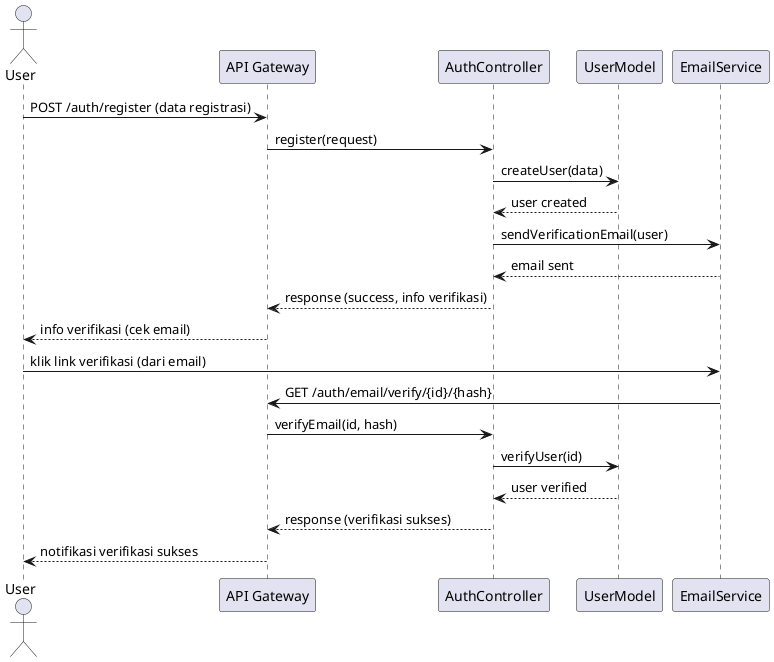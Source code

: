 @startuml
actor User
participant "API Gateway" as API
participant AuthController
participant UserModel
participant EmailService

User -> API: POST /auth/register (data registrasi)
API -> AuthController: register(request)
AuthController -> UserModel: createUser(data)
UserModel --> AuthController: user created
AuthController -> EmailService: sendVerificationEmail(user)
EmailService --> AuthController: email sent
AuthController --> API: response (success, info verifikasi)
API --> User: info verifikasi (cek email)

User -> EmailService: klik link verifikasi (dari email)
EmailService -> API: GET /auth/email/verify/{id}/{hash}
API -> AuthController: verifyEmail(id, hash)
AuthController -> UserModel: verifyUser(id)
UserModel --> AuthController: user verified
AuthController --> API: response (verifikasi sukses)
API --> User: notifikasi verifikasi sukses
@enduml